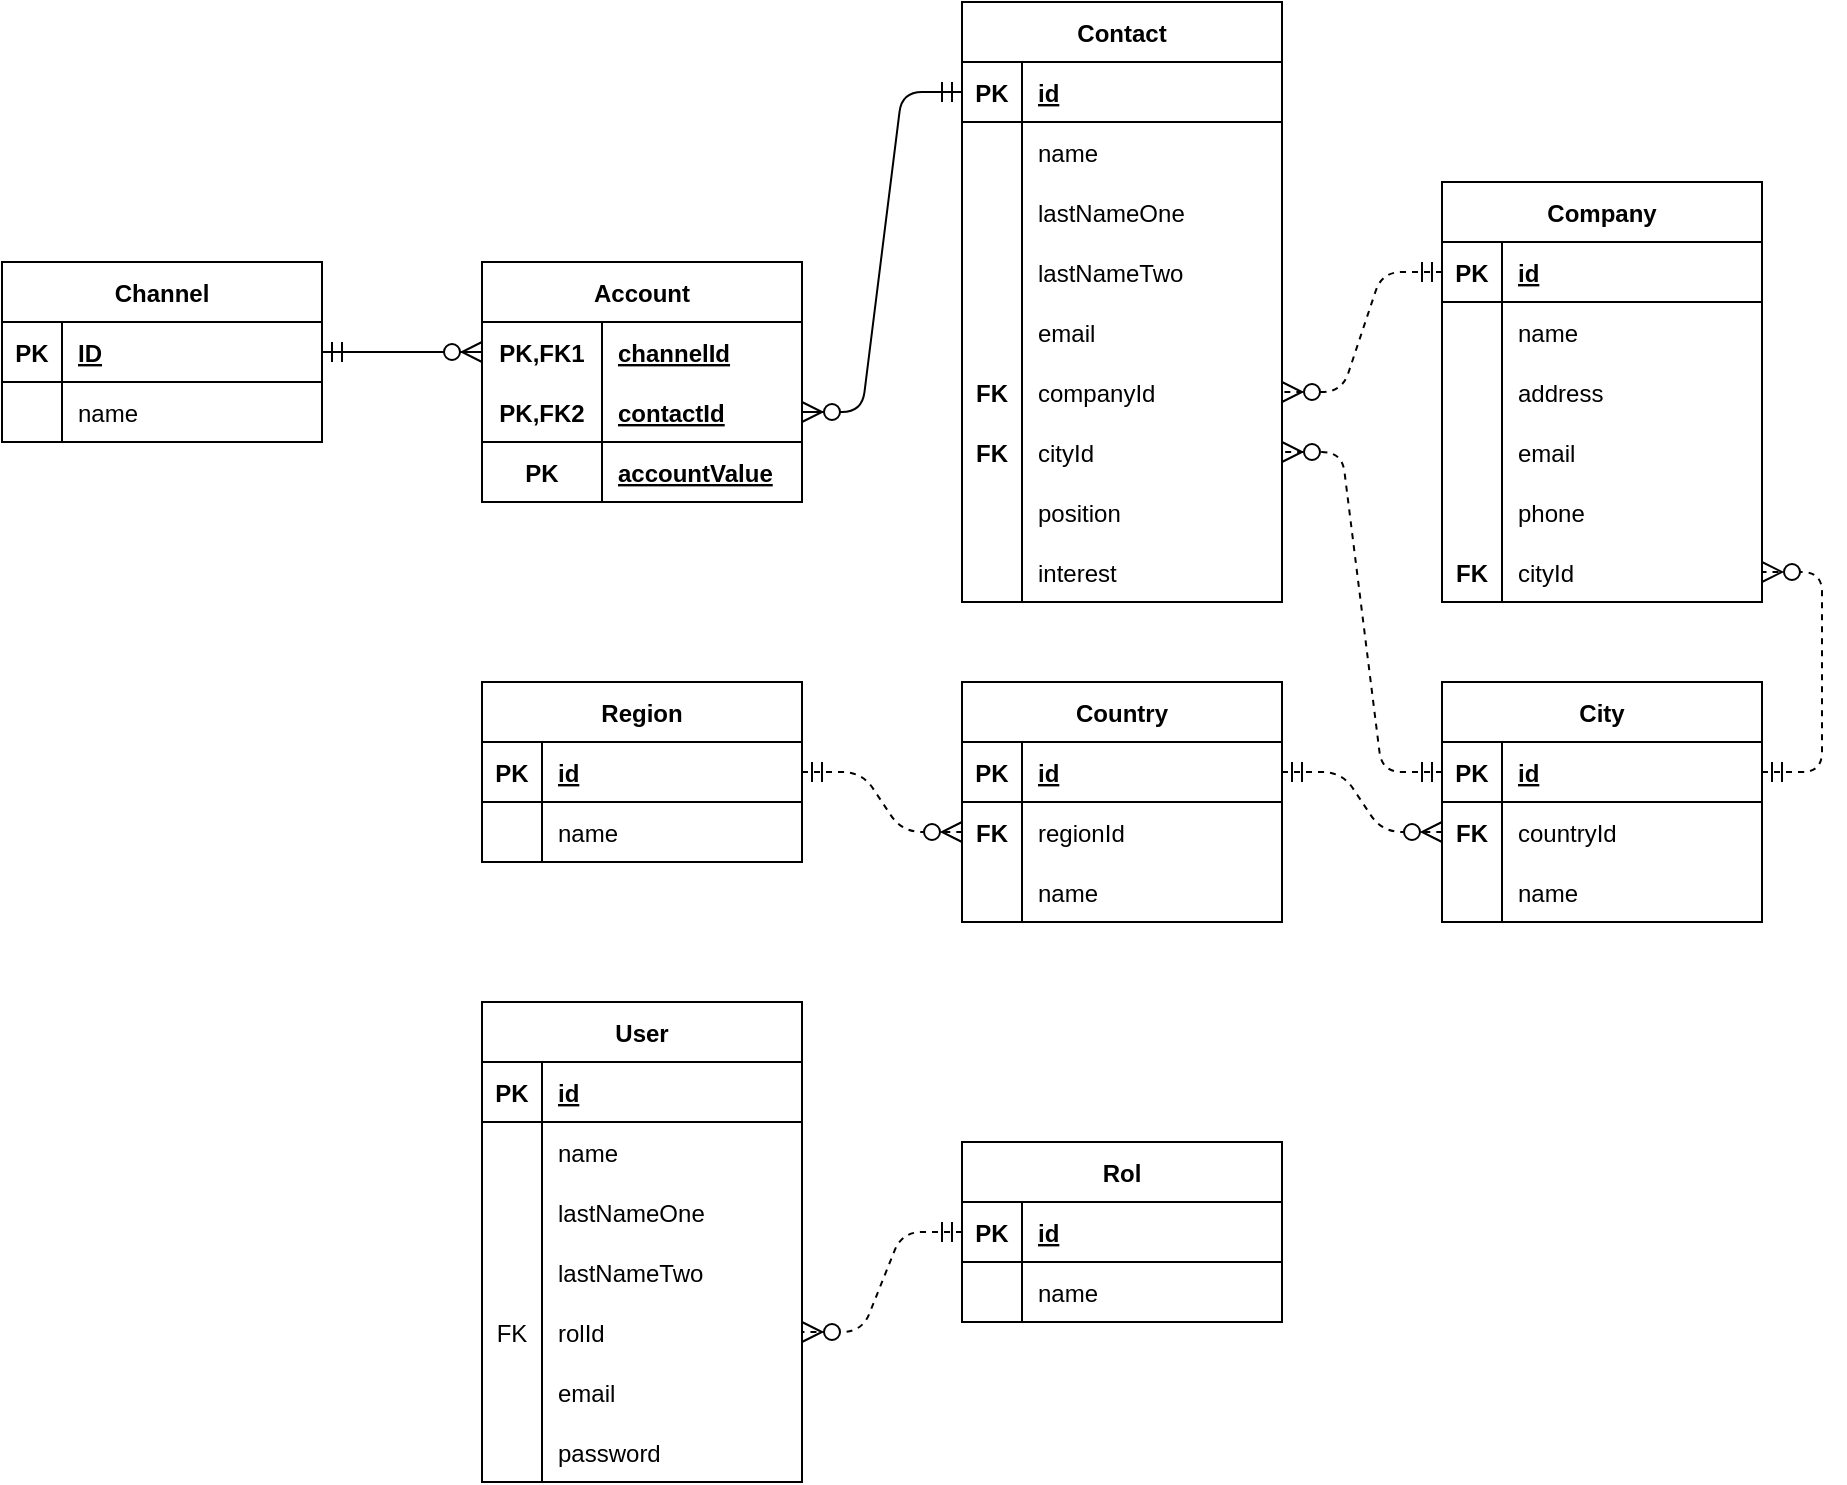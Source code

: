 <mxfile version="13.7.9" type="device"><diagram id="R2lEEEUBdFMjLlhIrx00" name="Page-1"><mxGraphModel dx="1422" dy="845" grid="1" gridSize="10" guides="1" tooltips="1" connect="1" arrows="1" fold="1" page="1" pageScale="1" pageWidth="1100" pageHeight="850" math="0" shadow="0" extFonts="Permanent Marker^https://fonts.googleapis.com/css?family=Permanent+Marker"><root><mxCell id="0"/><mxCell id="1" parent="0"/><mxCell id="ebJ2FQntmf-KvZ4JMXC9-14" value="" style="edgeStyle=entityRelationEdgeStyle;fontSize=12;html=1;endArrow=ERzeroToMany;startArrow=ERmandOne;dashed=1;endSize=8;startSize=8;" parent="1" source="x_0rhDpsiExCkNgZ6z2n-2" target="ebJ2FQntmf-KvZ4JMXC9-5" edge="1"><mxGeometry width="100" height="100" relative="1" as="geometry"><mxPoint x="650" y="690" as="sourcePoint"/><mxPoint x="750" y="590" as="targetPoint"/></mxGeometry></mxCell><mxCell id="ebJ2FQntmf-KvZ4JMXC9-28" value="" style="edgeStyle=entityRelationEdgeStyle;fontSize=12;html=1;endArrow=ERzeroToMany;startArrow=ERmandOne;endSize=8;startSize=8;dashed=1;" parent="1" source="ebJ2FQntmf-KvZ4JMXC9-2" target="ebJ2FQntmf-KvZ4JMXC9-19" edge="1"><mxGeometry width="100" height="100" relative="1" as="geometry"><mxPoint x="720" y="580" as="sourcePoint"/><mxPoint x="800" y="610" as="targetPoint"/></mxGeometry></mxCell><mxCell id="ebJ2FQntmf-KvZ4JMXC9-48" value="" style="edgeStyle=entityRelationEdgeStyle;fontSize=12;html=1;endArrow=ERzeroToMany;startArrow=ERmandOne;endSize=8;startSize=8;dashed=1;" parent="1" source="ebJ2FQntmf-KvZ4JMXC9-16" target="ebJ2FQntmf-KvZ4JMXC9-45" edge="1"><mxGeometry width="100" height="100" relative="1" as="geometry"><mxPoint x="1020" y="570" as="sourcePoint"/><mxPoint x="1100" y="600" as="targetPoint"/></mxGeometry></mxCell><mxCell id="ebJ2FQntmf-KvZ4JMXC9-80" value="" style="edgeStyle=entityRelationEdgeStyle;fontSize=12;html=1;endArrow=ERzeroToMany;startArrow=ERmandOne;dashed=1;endSize=8;startSize=8;" parent="1" source="ebJ2FQntmf-KvZ4JMXC9-30" target="ebJ2FQntmf-KvZ4JMXC9-68" edge="1"><mxGeometry width="100" height="100" relative="1" as="geometry"><mxPoint x="780" y="100" as="sourcePoint"/><mxPoint x="780" as="targetPoint"/></mxGeometry></mxCell><mxCell id="ebJ2FQntmf-KvZ4JMXC9-81" value="" style="edgeStyle=entityRelationEdgeStyle;fontSize=12;html=1;endArrow=ERzeroToMany;startArrow=ERmandOne;endSize=8;startSize=8;dashed=1;" parent="1" source="ebJ2FQntmf-KvZ4JMXC9-16" target="ebJ2FQntmf-KvZ4JMXC9-65" edge="1"><mxGeometry width="100" height="100" relative="1" as="geometry"><mxPoint x="490" y="290" as="sourcePoint"/><mxPoint x="410" y="320" as="targetPoint"/></mxGeometry></mxCell><mxCell id="ebJ2FQntmf-KvZ4JMXC9-121" value="" style="edgeStyle=entityRelationEdgeStyle;fontSize=12;html=1;endArrow=ERzeroToMany;startArrow=ERmandOne;endSize=8;startSize=8;" parent="1" source="ebJ2FQntmf-KvZ4JMXC9-50" target="ebJ2FQntmf-KvZ4JMXC9-112" edge="1"><mxGeometry width="100" height="100" relative="1" as="geometry"><mxPoint x="450" y="90" as="sourcePoint"/><mxPoint x="370" y="120" as="targetPoint"/></mxGeometry></mxCell><mxCell id="ebJ2FQntmf-KvZ4JMXC9-122" value="" style="edgeStyle=entityRelationEdgeStyle;fontSize=12;html=1;endArrow=ERzeroToMany;startArrow=ERmandOne;endSize=8;startSize=8;" parent="1" source="ebJ2FQntmf-KvZ4JMXC9-83" target="ebJ2FQntmf-KvZ4JMXC9-109" edge="1"><mxGeometry width="100" height="100" relative="1" as="geometry"><mxPoint x="430" y="310" as="sourcePoint"/><mxPoint x="530" y="210" as="targetPoint"/></mxGeometry></mxCell><mxCell id="x_0rhDpsiExCkNgZ6z2n-1" value="Region" style="shape=table;startSize=30;container=1;collapsible=1;childLayout=tableLayout;fixedRows=1;rowLines=0;fontStyle=1;align=center;resizeLast=1;" parent="1" vertex="1"><mxGeometry x="320" y="410" width="160" height="90" as="geometry"/></mxCell><mxCell id="x_0rhDpsiExCkNgZ6z2n-2" value="" style="shape=partialRectangle;collapsible=0;dropTarget=0;pointerEvents=0;fillColor=none;top=0;left=0;bottom=1;right=0;points=[[0,0.5],[1,0.5]];portConstraint=eastwest;" parent="x_0rhDpsiExCkNgZ6z2n-1" vertex="1"><mxGeometry y="30" width="160" height="30" as="geometry"/></mxCell><mxCell id="x_0rhDpsiExCkNgZ6z2n-3" value="PK" style="shape=partialRectangle;connectable=0;fillColor=none;top=0;left=0;bottom=0;right=0;fontStyle=1;overflow=hidden;" parent="x_0rhDpsiExCkNgZ6z2n-2" vertex="1"><mxGeometry width="30" height="30" as="geometry"/></mxCell><mxCell id="x_0rhDpsiExCkNgZ6z2n-4" value="id" style="shape=partialRectangle;connectable=0;fillColor=none;top=0;left=0;bottom=0;right=0;align=left;spacingLeft=6;fontStyle=5;overflow=hidden;" parent="x_0rhDpsiExCkNgZ6z2n-2" vertex="1"><mxGeometry x="30" width="130" height="30" as="geometry"/></mxCell><mxCell id="x_0rhDpsiExCkNgZ6z2n-5" value="" style="shape=partialRectangle;collapsible=0;dropTarget=0;pointerEvents=0;fillColor=none;top=0;left=0;bottom=0;right=0;points=[[0,0.5],[1,0.5]];portConstraint=eastwest;" parent="x_0rhDpsiExCkNgZ6z2n-1" vertex="1"><mxGeometry y="60" width="160" height="30" as="geometry"/></mxCell><mxCell id="x_0rhDpsiExCkNgZ6z2n-6" value="" style="shape=partialRectangle;connectable=0;fillColor=none;top=0;left=0;bottom=0;right=0;editable=1;overflow=hidden;" parent="x_0rhDpsiExCkNgZ6z2n-5" vertex="1"><mxGeometry width="30" height="30" as="geometry"/></mxCell><mxCell id="x_0rhDpsiExCkNgZ6z2n-7" value="name" style="shape=partialRectangle;connectable=0;fillColor=none;top=0;left=0;bottom=0;right=0;align=left;spacingLeft=6;overflow=hidden;" parent="x_0rhDpsiExCkNgZ6z2n-5" vertex="1"><mxGeometry x="30" width="130" height="30" as="geometry"/></mxCell><mxCell id="ebJ2FQntmf-KvZ4JMXC9-1" value="Country" style="shape=table;startSize=30;container=1;collapsible=1;childLayout=tableLayout;fixedRows=1;rowLines=0;fontStyle=1;align=center;resizeLast=1;" parent="1" vertex="1"><mxGeometry x="560" y="410" width="160" height="120" as="geometry"/></mxCell><mxCell id="ebJ2FQntmf-KvZ4JMXC9-2" value="" style="shape=partialRectangle;collapsible=0;dropTarget=0;pointerEvents=0;fillColor=none;top=0;left=0;bottom=1;right=0;points=[[0,0.5],[1,0.5]];portConstraint=eastwest;" parent="ebJ2FQntmf-KvZ4JMXC9-1" vertex="1"><mxGeometry y="30" width="160" height="30" as="geometry"/></mxCell><mxCell id="ebJ2FQntmf-KvZ4JMXC9-3" value="PK" style="shape=partialRectangle;connectable=0;fillColor=none;top=0;left=0;bottom=0;right=0;fontStyle=1;overflow=hidden;" parent="ebJ2FQntmf-KvZ4JMXC9-2" vertex="1"><mxGeometry width="30" height="30" as="geometry"/></mxCell><mxCell id="ebJ2FQntmf-KvZ4JMXC9-4" value="id" style="shape=partialRectangle;connectable=0;fillColor=none;top=0;left=0;bottom=0;right=0;align=left;spacingLeft=6;fontStyle=5;overflow=hidden;" parent="ebJ2FQntmf-KvZ4JMXC9-2" vertex="1"><mxGeometry x="30" width="130" height="30" as="geometry"/></mxCell><mxCell id="ebJ2FQntmf-KvZ4JMXC9-5" value="" style="shape=partialRectangle;collapsible=0;dropTarget=0;pointerEvents=0;fillColor=none;top=0;left=0;bottom=0;right=0;points=[[0,0.5],[1,0.5]];portConstraint=eastwest;" parent="ebJ2FQntmf-KvZ4JMXC9-1" vertex="1"><mxGeometry y="60" width="160" height="30" as="geometry"/></mxCell><mxCell id="ebJ2FQntmf-KvZ4JMXC9-6" value="FK" style="shape=partialRectangle;connectable=0;fillColor=none;top=0;left=0;bottom=0;right=0;editable=1;overflow=hidden;fontStyle=1" parent="ebJ2FQntmf-KvZ4JMXC9-5" vertex="1"><mxGeometry width="30" height="30" as="geometry"/></mxCell><mxCell id="ebJ2FQntmf-KvZ4JMXC9-7" value="regionId" style="shape=partialRectangle;connectable=0;fillColor=none;top=0;left=0;bottom=0;right=0;align=left;spacingLeft=6;overflow=hidden;" parent="ebJ2FQntmf-KvZ4JMXC9-5" vertex="1"><mxGeometry x="30" width="130" height="30" as="geometry"/></mxCell><mxCell id="ebJ2FQntmf-KvZ4JMXC9-8" value="" style="shape=partialRectangle;collapsible=0;dropTarget=0;pointerEvents=0;fillColor=none;top=0;left=0;bottom=0;right=0;points=[[0,0.5],[1,0.5]];portConstraint=eastwest;" parent="ebJ2FQntmf-KvZ4JMXC9-1" vertex="1"><mxGeometry y="90" width="160" height="30" as="geometry"/></mxCell><mxCell id="ebJ2FQntmf-KvZ4JMXC9-9" value="" style="shape=partialRectangle;connectable=0;fillColor=none;top=0;left=0;bottom=0;right=0;editable=1;overflow=hidden;" parent="ebJ2FQntmf-KvZ4JMXC9-8" vertex="1"><mxGeometry width="30" height="30" as="geometry"/></mxCell><mxCell id="ebJ2FQntmf-KvZ4JMXC9-10" value="name" style="shape=partialRectangle;connectable=0;fillColor=none;top=0;left=0;bottom=0;right=0;align=left;spacingLeft=6;overflow=hidden;" parent="ebJ2FQntmf-KvZ4JMXC9-8" vertex="1"><mxGeometry x="30" width="130" height="30" as="geometry"/></mxCell><mxCell id="ebJ2FQntmf-KvZ4JMXC9-15" value="City" style="shape=table;startSize=30;container=1;collapsible=1;childLayout=tableLayout;fixedRows=1;rowLines=0;fontStyle=1;align=center;resizeLast=1;" parent="1" vertex="1"><mxGeometry x="800" y="410" width="160" height="120" as="geometry"/></mxCell><mxCell id="ebJ2FQntmf-KvZ4JMXC9-16" value="" style="shape=partialRectangle;collapsible=0;dropTarget=0;pointerEvents=0;fillColor=none;top=0;left=0;bottom=1;right=0;points=[[0,0.5],[1,0.5]];portConstraint=eastwest;" parent="ebJ2FQntmf-KvZ4JMXC9-15" vertex="1"><mxGeometry y="30" width="160" height="30" as="geometry"/></mxCell><mxCell id="ebJ2FQntmf-KvZ4JMXC9-17" value="PK" style="shape=partialRectangle;connectable=0;fillColor=none;top=0;left=0;bottom=0;right=0;fontStyle=1;overflow=hidden;" parent="ebJ2FQntmf-KvZ4JMXC9-16" vertex="1"><mxGeometry width="30" height="30" as="geometry"/></mxCell><mxCell id="ebJ2FQntmf-KvZ4JMXC9-18" value="id" style="shape=partialRectangle;connectable=0;fillColor=none;top=0;left=0;bottom=0;right=0;align=left;spacingLeft=6;fontStyle=5;overflow=hidden;" parent="ebJ2FQntmf-KvZ4JMXC9-16" vertex="1"><mxGeometry x="30" width="130" height="30" as="geometry"/></mxCell><mxCell id="ebJ2FQntmf-KvZ4JMXC9-19" value="" style="shape=partialRectangle;collapsible=0;dropTarget=0;pointerEvents=0;fillColor=none;top=0;left=0;bottom=0;right=0;points=[[0,0.5],[1,0.5]];portConstraint=eastwest;" parent="ebJ2FQntmf-KvZ4JMXC9-15" vertex="1"><mxGeometry y="60" width="160" height="30" as="geometry"/></mxCell><mxCell id="ebJ2FQntmf-KvZ4JMXC9-20" value="FK" style="shape=partialRectangle;connectable=0;fillColor=none;top=0;left=0;bottom=0;right=0;editable=1;overflow=hidden;fontStyle=1" parent="ebJ2FQntmf-KvZ4JMXC9-19" vertex="1"><mxGeometry width="30" height="30" as="geometry"/></mxCell><mxCell id="ebJ2FQntmf-KvZ4JMXC9-21" value="countryId" style="shape=partialRectangle;connectable=0;fillColor=none;top=0;left=0;bottom=0;right=0;align=left;spacingLeft=6;overflow=hidden;" parent="ebJ2FQntmf-KvZ4JMXC9-19" vertex="1"><mxGeometry x="30" width="130" height="30" as="geometry"/></mxCell><mxCell id="ebJ2FQntmf-KvZ4JMXC9-22" value="" style="shape=partialRectangle;collapsible=0;dropTarget=0;pointerEvents=0;fillColor=none;top=0;left=0;bottom=0;right=0;points=[[0,0.5],[1,0.5]];portConstraint=eastwest;" parent="ebJ2FQntmf-KvZ4JMXC9-15" vertex="1"><mxGeometry y="90" width="160" height="30" as="geometry"/></mxCell><mxCell id="ebJ2FQntmf-KvZ4JMXC9-23" value="" style="shape=partialRectangle;connectable=0;fillColor=none;top=0;left=0;bottom=0;right=0;editable=1;overflow=hidden;" parent="ebJ2FQntmf-KvZ4JMXC9-22" vertex="1"><mxGeometry width="30" height="30" as="geometry"/></mxCell><mxCell id="ebJ2FQntmf-KvZ4JMXC9-24" value="name" style="shape=partialRectangle;connectable=0;fillColor=none;top=0;left=0;bottom=0;right=0;align=left;spacingLeft=6;overflow=hidden;" parent="ebJ2FQntmf-KvZ4JMXC9-22" vertex="1"><mxGeometry x="30" width="130" height="30" as="geometry"/></mxCell><mxCell id="ebJ2FQntmf-KvZ4JMXC9-29" value="Company" style="shape=table;startSize=30;container=1;collapsible=1;childLayout=tableLayout;fixedRows=1;rowLines=0;fontStyle=1;align=center;resizeLast=1;" parent="1" vertex="1"><mxGeometry x="800" y="160" width="160" height="210" as="geometry"/></mxCell><mxCell id="ebJ2FQntmf-KvZ4JMXC9-30" value="" style="shape=partialRectangle;collapsible=0;dropTarget=0;pointerEvents=0;fillColor=none;top=0;left=0;bottom=1;right=0;points=[[0,0.5],[1,0.5]];portConstraint=eastwest;" parent="ebJ2FQntmf-KvZ4JMXC9-29" vertex="1"><mxGeometry y="30" width="160" height="30" as="geometry"/></mxCell><mxCell id="ebJ2FQntmf-KvZ4JMXC9-31" value="PK" style="shape=partialRectangle;connectable=0;fillColor=none;top=0;left=0;bottom=0;right=0;fontStyle=1;overflow=hidden;" parent="ebJ2FQntmf-KvZ4JMXC9-30" vertex="1"><mxGeometry width="30" height="30" as="geometry"/></mxCell><mxCell id="ebJ2FQntmf-KvZ4JMXC9-32" value="id" style="shape=partialRectangle;connectable=0;fillColor=none;top=0;left=0;bottom=0;right=0;align=left;spacingLeft=6;fontStyle=5;overflow=hidden;" parent="ebJ2FQntmf-KvZ4JMXC9-30" vertex="1"><mxGeometry x="30" width="130" height="30" as="geometry"/></mxCell><mxCell id="ebJ2FQntmf-KvZ4JMXC9-33" value="" style="shape=partialRectangle;collapsible=0;dropTarget=0;pointerEvents=0;fillColor=none;top=0;left=0;bottom=0;right=0;points=[[0,0.5],[1,0.5]];portConstraint=eastwest;" parent="ebJ2FQntmf-KvZ4JMXC9-29" vertex="1"><mxGeometry y="60" width="160" height="30" as="geometry"/></mxCell><mxCell id="ebJ2FQntmf-KvZ4JMXC9-34" value="" style="shape=partialRectangle;connectable=0;fillColor=none;top=0;left=0;bottom=0;right=0;editable=1;overflow=hidden;" parent="ebJ2FQntmf-KvZ4JMXC9-33" vertex="1"><mxGeometry width="30" height="30" as="geometry"/></mxCell><mxCell id="ebJ2FQntmf-KvZ4JMXC9-35" value="name" style="shape=partialRectangle;connectable=0;fillColor=none;top=0;left=0;bottom=0;right=0;align=left;spacingLeft=6;overflow=hidden;" parent="ebJ2FQntmf-KvZ4JMXC9-33" vertex="1"><mxGeometry x="30" width="130" height="30" as="geometry"/></mxCell><mxCell id="ebJ2FQntmf-KvZ4JMXC9-36" value="" style="shape=partialRectangle;collapsible=0;dropTarget=0;pointerEvents=0;fillColor=none;top=0;left=0;bottom=0;right=0;points=[[0,0.5],[1,0.5]];portConstraint=eastwest;" parent="ebJ2FQntmf-KvZ4JMXC9-29" vertex="1"><mxGeometry y="90" width="160" height="30" as="geometry"/></mxCell><mxCell id="ebJ2FQntmf-KvZ4JMXC9-37" value="" style="shape=partialRectangle;connectable=0;fillColor=none;top=0;left=0;bottom=0;right=0;editable=1;overflow=hidden;" parent="ebJ2FQntmf-KvZ4JMXC9-36" vertex="1"><mxGeometry width="30" height="30" as="geometry"/></mxCell><mxCell id="ebJ2FQntmf-KvZ4JMXC9-38" value="address" style="shape=partialRectangle;connectable=0;fillColor=none;top=0;left=0;bottom=0;right=0;align=left;spacingLeft=6;overflow=hidden;" parent="ebJ2FQntmf-KvZ4JMXC9-36" vertex="1"><mxGeometry x="30" width="130" height="30" as="geometry"/></mxCell><mxCell id="ebJ2FQntmf-KvZ4JMXC9-39" value="" style="shape=partialRectangle;collapsible=0;dropTarget=0;pointerEvents=0;fillColor=none;top=0;left=0;bottom=0;right=0;points=[[0,0.5],[1,0.5]];portConstraint=eastwest;" parent="ebJ2FQntmf-KvZ4JMXC9-29" vertex="1"><mxGeometry y="120" width="160" height="30" as="geometry"/></mxCell><mxCell id="ebJ2FQntmf-KvZ4JMXC9-40" value="" style="shape=partialRectangle;connectable=0;fillColor=none;top=0;left=0;bottom=0;right=0;editable=1;overflow=hidden;" parent="ebJ2FQntmf-KvZ4JMXC9-39" vertex="1"><mxGeometry width="30" height="30" as="geometry"/></mxCell><mxCell id="ebJ2FQntmf-KvZ4JMXC9-41" value="email" style="shape=partialRectangle;connectable=0;fillColor=none;top=0;left=0;bottom=0;right=0;align=left;spacingLeft=6;overflow=hidden;" parent="ebJ2FQntmf-KvZ4JMXC9-39" vertex="1"><mxGeometry x="30" width="130" height="30" as="geometry"/></mxCell><mxCell id="ebJ2FQntmf-KvZ4JMXC9-42" value="" style="shape=partialRectangle;collapsible=0;dropTarget=0;pointerEvents=0;fillColor=none;top=0;left=0;bottom=0;right=0;points=[[0,0.5],[1,0.5]];portConstraint=eastwest;" parent="ebJ2FQntmf-KvZ4JMXC9-29" vertex="1"><mxGeometry y="150" width="160" height="30" as="geometry"/></mxCell><mxCell id="ebJ2FQntmf-KvZ4JMXC9-43" value="" style="shape=partialRectangle;connectable=0;fillColor=none;top=0;left=0;bottom=0;right=0;editable=1;overflow=hidden;" parent="ebJ2FQntmf-KvZ4JMXC9-42" vertex="1"><mxGeometry width="30" height="30" as="geometry"/></mxCell><mxCell id="ebJ2FQntmf-KvZ4JMXC9-44" value="phone" style="shape=partialRectangle;connectable=0;fillColor=none;top=0;left=0;bottom=0;right=0;align=left;spacingLeft=6;overflow=hidden;" parent="ebJ2FQntmf-KvZ4JMXC9-42" vertex="1"><mxGeometry x="30" width="130" height="30" as="geometry"/></mxCell><mxCell id="ebJ2FQntmf-KvZ4JMXC9-45" value="" style="shape=partialRectangle;collapsible=0;dropTarget=0;pointerEvents=0;fillColor=none;top=0;left=0;bottom=0;right=0;points=[[0,0.5],[1,0.5]];portConstraint=eastwest;" parent="ebJ2FQntmf-KvZ4JMXC9-29" vertex="1"><mxGeometry y="180" width="160" height="30" as="geometry"/></mxCell><mxCell id="ebJ2FQntmf-KvZ4JMXC9-46" value="FK" style="shape=partialRectangle;connectable=0;fillColor=none;top=0;left=0;bottom=0;right=0;editable=1;overflow=hidden;fontStyle=1" parent="ebJ2FQntmf-KvZ4JMXC9-45" vertex="1"><mxGeometry width="30" height="30" as="geometry"/></mxCell><mxCell id="ebJ2FQntmf-KvZ4JMXC9-47" value="cityId" style="shape=partialRectangle;connectable=0;fillColor=none;top=0;left=0;bottom=0;right=0;align=left;spacingLeft=6;overflow=hidden;" parent="ebJ2FQntmf-KvZ4JMXC9-45" vertex="1"><mxGeometry x="30" width="130" height="30" as="geometry"/></mxCell><mxCell id="ebJ2FQntmf-KvZ4JMXC9-82" value="Channel" style="shape=table;startSize=30;container=1;collapsible=1;childLayout=tableLayout;fixedRows=1;rowLines=0;fontStyle=1;align=center;resizeLast=1;" parent="1" vertex="1"><mxGeometry x="80" y="200" width="160" height="90" as="geometry"/></mxCell><mxCell id="ebJ2FQntmf-KvZ4JMXC9-83" value="" style="shape=partialRectangle;collapsible=0;dropTarget=0;pointerEvents=0;fillColor=none;top=0;left=0;bottom=1;right=0;points=[[0,0.5],[1,0.5]];portConstraint=eastwest;" parent="ebJ2FQntmf-KvZ4JMXC9-82" vertex="1"><mxGeometry y="30" width="160" height="30" as="geometry"/></mxCell><mxCell id="ebJ2FQntmf-KvZ4JMXC9-84" value="PK" style="shape=partialRectangle;connectable=0;fillColor=none;top=0;left=0;bottom=0;right=0;fontStyle=1;overflow=hidden;" parent="ebJ2FQntmf-KvZ4JMXC9-83" vertex="1"><mxGeometry width="30" height="30" as="geometry"/></mxCell><mxCell id="ebJ2FQntmf-KvZ4JMXC9-85" value="ID" style="shape=partialRectangle;connectable=0;fillColor=none;top=0;left=0;bottom=0;right=0;align=left;spacingLeft=6;fontStyle=5;overflow=hidden;" parent="ebJ2FQntmf-KvZ4JMXC9-83" vertex="1"><mxGeometry x="30" width="130" height="30" as="geometry"/></mxCell><mxCell id="ebJ2FQntmf-KvZ4JMXC9-86" value="" style="shape=partialRectangle;collapsible=0;dropTarget=0;pointerEvents=0;fillColor=none;top=0;left=0;bottom=0;right=0;points=[[0,0.5],[1,0.5]];portConstraint=eastwest;" parent="ebJ2FQntmf-KvZ4JMXC9-82" vertex="1"><mxGeometry y="60" width="160" height="30" as="geometry"/></mxCell><mxCell id="ebJ2FQntmf-KvZ4JMXC9-87" value="" style="shape=partialRectangle;connectable=0;fillColor=none;top=0;left=0;bottom=0;right=0;editable=1;overflow=hidden;" parent="ebJ2FQntmf-KvZ4JMXC9-86" vertex="1"><mxGeometry width="30" height="30" as="geometry"/></mxCell><mxCell id="ebJ2FQntmf-KvZ4JMXC9-88" value="name" style="shape=partialRectangle;connectable=0;fillColor=none;top=0;left=0;bottom=0;right=0;align=left;spacingLeft=6;overflow=hidden;" parent="ebJ2FQntmf-KvZ4JMXC9-86" vertex="1"><mxGeometry x="30" width="130" height="30" as="geometry"/></mxCell><mxCell id="ebJ2FQntmf-KvZ4JMXC9-108" value="Account" style="shape=table;startSize=30;container=1;collapsible=1;childLayout=tableLayout;fixedRows=1;rowLines=0;fontStyle=1;align=center;resizeLast=1;" parent="1" vertex="1"><mxGeometry x="320" y="200" width="160" height="120" as="geometry"/></mxCell><mxCell id="ebJ2FQntmf-KvZ4JMXC9-109" value="" style="shape=partialRectangle;collapsible=0;dropTarget=0;pointerEvents=0;fillColor=none;top=0;left=0;bottom=0;right=0;points=[[0,0.5],[1,0.5]];portConstraint=eastwest;" parent="ebJ2FQntmf-KvZ4JMXC9-108" vertex="1"><mxGeometry y="30" width="160" height="30" as="geometry"/></mxCell><mxCell id="ebJ2FQntmf-KvZ4JMXC9-110" value="PK,FK1" style="shape=partialRectangle;connectable=0;fillColor=none;top=0;left=0;bottom=0;right=0;fontStyle=1;overflow=hidden;" parent="ebJ2FQntmf-KvZ4JMXC9-109" vertex="1"><mxGeometry width="60" height="30" as="geometry"/></mxCell><mxCell id="ebJ2FQntmf-KvZ4JMXC9-111" value="channelId" style="shape=partialRectangle;connectable=0;fillColor=none;top=0;left=0;bottom=0;right=0;align=left;spacingLeft=6;fontStyle=5;overflow=hidden;" parent="ebJ2FQntmf-KvZ4JMXC9-109" vertex="1"><mxGeometry x="60" width="100" height="30" as="geometry"/></mxCell><mxCell id="ebJ2FQntmf-KvZ4JMXC9-112" value="" style="shape=partialRectangle;collapsible=0;dropTarget=0;pointerEvents=0;fillColor=none;top=0;left=0;bottom=1;right=0;points=[[0,0.5],[1,0.5]];portConstraint=eastwest;" parent="ebJ2FQntmf-KvZ4JMXC9-108" vertex="1"><mxGeometry y="60" width="160" height="30" as="geometry"/></mxCell><mxCell id="ebJ2FQntmf-KvZ4JMXC9-113" value="PK,FK2" style="shape=partialRectangle;connectable=0;fillColor=none;top=0;left=0;bottom=0;right=0;fontStyle=1;overflow=hidden;" parent="ebJ2FQntmf-KvZ4JMXC9-112" vertex="1"><mxGeometry width="60" height="30" as="geometry"/></mxCell><mxCell id="ebJ2FQntmf-KvZ4JMXC9-114" value="contactId" style="shape=partialRectangle;connectable=0;fillColor=none;top=0;left=0;bottom=0;right=0;align=left;spacingLeft=6;fontStyle=5;overflow=hidden;" parent="ebJ2FQntmf-KvZ4JMXC9-112" vertex="1"><mxGeometry x="60" width="100" height="30" as="geometry"/></mxCell><mxCell id="ebJ2FQntmf-KvZ4JMXC9-115" value="" style="shape=partialRectangle;collapsible=0;dropTarget=0;pointerEvents=0;fillColor=none;top=0;left=0;bottom=0;right=0;points=[[0,0.5],[1,0.5]];portConstraint=eastwest;" parent="ebJ2FQntmf-KvZ4JMXC9-108" vertex="1"><mxGeometry y="90" width="160" height="30" as="geometry"/></mxCell><mxCell id="ebJ2FQntmf-KvZ4JMXC9-116" value="PK" style="shape=partialRectangle;connectable=0;fillColor=none;top=0;left=0;bottom=0;right=0;editable=1;overflow=hidden;fontStyle=1" parent="ebJ2FQntmf-KvZ4JMXC9-115" vertex="1"><mxGeometry width="60" height="30" as="geometry"/></mxCell><mxCell id="ebJ2FQntmf-KvZ4JMXC9-117" value="accountValue" style="shape=partialRectangle;connectable=0;fillColor=none;top=0;left=0;bottom=0;right=0;align=left;spacingLeft=6;overflow=hidden;fontStyle=5" parent="ebJ2FQntmf-KvZ4JMXC9-115" vertex="1"><mxGeometry x="60" width="100" height="30" as="geometry"/></mxCell><mxCell id="ebJ2FQntmf-KvZ4JMXC9-142" value="Rol" style="shape=table;startSize=30;container=1;collapsible=1;childLayout=tableLayout;fixedRows=1;rowLines=0;fontStyle=1;align=center;resizeLast=1;" parent="1" vertex="1"><mxGeometry x="560" y="640" width="160" height="90" as="geometry"/></mxCell><mxCell id="ebJ2FQntmf-KvZ4JMXC9-143" value="" style="shape=partialRectangle;collapsible=0;dropTarget=0;pointerEvents=0;fillColor=none;top=0;left=0;bottom=1;right=0;points=[[0,0.5],[1,0.5]];portConstraint=eastwest;" parent="ebJ2FQntmf-KvZ4JMXC9-142" vertex="1"><mxGeometry y="30" width="160" height="30" as="geometry"/></mxCell><mxCell id="ebJ2FQntmf-KvZ4JMXC9-144" value="PK" style="shape=partialRectangle;connectable=0;fillColor=none;top=0;left=0;bottom=0;right=0;fontStyle=1;overflow=hidden;" parent="ebJ2FQntmf-KvZ4JMXC9-143" vertex="1"><mxGeometry width="30" height="30" as="geometry"/></mxCell><mxCell id="ebJ2FQntmf-KvZ4JMXC9-145" value="id" style="shape=partialRectangle;connectable=0;fillColor=none;top=0;left=0;bottom=0;right=0;align=left;spacingLeft=6;fontStyle=5;overflow=hidden;" parent="ebJ2FQntmf-KvZ4JMXC9-143" vertex="1"><mxGeometry x="30" width="130" height="30" as="geometry"/></mxCell><mxCell id="ebJ2FQntmf-KvZ4JMXC9-146" value="" style="shape=partialRectangle;collapsible=0;dropTarget=0;pointerEvents=0;fillColor=none;top=0;left=0;bottom=0;right=0;points=[[0,0.5],[1,0.5]];portConstraint=eastwest;" parent="ebJ2FQntmf-KvZ4JMXC9-142" vertex="1"><mxGeometry y="60" width="160" height="30" as="geometry"/></mxCell><mxCell id="ebJ2FQntmf-KvZ4JMXC9-147" value="" style="shape=partialRectangle;connectable=0;fillColor=none;top=0;left=0;bottom=0;right=0;editable=1;overflow=hidden;" parent="ebJ2FQntmf-KvZ4JMXC9-146" vertex="1"><mxGeometry width="30" height="30" as="geometry"/></mxCell><mxCell id="ebJ2FQntmf-KvZ4JMXC9-148" value="name" style="shape=partialRectangle;connectable=0;fillColor=none;top=0;left=0;bottom=0;right=0;align=left;spacingLeft=6;overflow=hidden;" parent="ebJ2FQntmf-KvZ4JMXC9-146" vertex="1"><mxGeometry x="30" width="130" height="30" as="geometry"/></mxCell><mxCell id="ebJ2FQntmf-KvZ4JMXC9-155" value="" style="edgeStyle=entityRelationEdgeStyle;fontSize=12;html=1;endArrow=ERzeroToMany;startArrow=ERmandOne;endSize=8;startSize=8;dashed=1;" parent="1" source="ebJ2FQntmf-KvZ4JMXC9-143" target="ebJ2FQntmf-KvZ4JMXC9-136" edge="1"><mxGeometry width="100" height="100" relative="1" as="geometry"><mxPoint x="790" y="690" as="sourcePoint"/><mxPoint x="710" y="500" as="targetPoint"/></mxGeometry></mxCell><mxCell id="ebJ2FQntmf-KvZ4JMXC9-49" value="Contact" style="shape=table;startSize=30;container=1;collapsible=1;childLayout=tableLayout;fixedRows=1;rowLines=0;fontStyle=1;align=center;resizeLast=1;" parent="1" vertex="1"><mxGeometry x="560" y="70" width="160" height="300" as="geometry"/></mxCell><mxCell id="ebJ2FQntmf-KvZ4JMXC9-50" value="" style="shape=partialRectangle;collapsible=0;dropTarget=0;pointerEvents=0;fillColor=none;top=0;left=0;bottom=1;right=0;points=[[0,0.5],[1,0.5]];portConstraint=eastwest;" parent="ebJ2FQntmf-KvZ4JMXC9-49" vertex="1"><mxGeometry y="30" width="160" height="30" as="geometry"/></mxCell><mxCell id="ebJ2FQntmf-KvZ4JMXC9-51" value="PK" style="shape=partialRectangle;connectable=0;fillColor=none;top=0;left=0;bottom=0;right=0;fontStyle=1;overflow=hidden;" parent="ebJ2FQntmf-KvZ4JMXC9-50" vertex="1"><mxGeometry width="30" height="30" as="geometry"/></mxCell><mxCell id="ebJ2FQntmf-KvZ4JMXC9-52" value="id" style="shape=partialRectangle;connectable=0;fillColor=none;top=0;left=0;bottom=0;right=0;align=left;spacingLeft=6;fontStyle=5;overflow=hidden;" parent="ebJ2FQntmf-KvZ4JMXC9-50" vertex="1"><mxGeometry x="30" width="130" height="30" as="geometry"/></mxCell><mxCell id="ebJ2FQntmf-KvZ4JMXC9-53" value="" style="shape=partialRectangle;collapsible=0;dropTarget=0;pointerEvents=0;fillColor=none;top=0;left=0;bottom=0;right=0;points=[[0,0.5],[1,0.5]];portConstraint=eastwest;" parent="ebJ2FQntmf-KvZ4JMXC9-49" vertex="1"><mxGeometry y="60" width="160" height="30" as="geometry"/></mxCell><mxCell id="ebJ2FQntmf-KvZ4JMXC9-54" value="" style="shape=partialRectangle;connectable=0;fillColor=none;top=0;left=0;bottom=0;right=0;editable=1;overflow=hidden;" parent="ebJ2FQntmf-KvZ4JMXC9-53" vertex="1"><mxGeometry width="30" height="30" as="geometry"/></mxCell><mxCell id="ebJ2FQntmf-KvZ4JMXC9-55" value="name" style="shape=partialRectangle;connectable=0;fillColor=none;top=0;left=0;bottom=0;right=0;align=left;spacingLeft=6;overflow=hidden;" parent="ebJ2FQntmf-KvZ4JMXC9-53" vertex="1"><mxGeometry x="30" width="130" height="30" as="geometry"/></mxCell><mxCell id="ebJ2FQntmf-KvZ4JMXC9-56" value="" style="shape=partialRectangle;collapsible=0;dropTarget=0;pointerEvents=0;fillColor=none;top=0;left=0;bottom=0;right=0;points=[[0,0.5],[1,0.5]];portConstraint=eastwest;" parent="ebJ2FQntmf-KvZ4JMXC9-49" vertex="1"><mxGeometry y="90" width="160" height="30" as="geometry"/></mxCell><mxCell id="ebJ2FQntmf-KvZ4JMXC9-57" value="" style="shape=partialRectangle;connectable=0;fillColor=none;top=0;left=0;bottom=0;right=0;editable=1;overflow=hidden;" parent="ebJ2FQntmf-KvZ4JMXC9-56" vertex="1"><mxGeometry width="30" height="30" as="geometry"/></mxCell><mxCell id="ebJ2FQntmf-KvZ4JMXC9-58" value="lastNameOne" style="shape=partialRectangle;connectable=0;fillColor=none;top=0;left=0;bottom=0;right=0;align=left;spacingLeft=6;overflow=hidden;" parent="ebJ2FQntmf-KvZ4JMXC9-56" vertex="1"><mxGeometry x="30" width="130" height="30" as="geometry"/></mxCell><mxCell id="ebJ2FQntmf-KvZ4JMXC9-59" value="" style="shape=partialRectangle;collapsible=0;dropTarget=0;pointerEvents=0;fillColor=none;top=0;left=0;bottom=0;right=0;points=[[0,0.5],[1,0.5]];portConstraint=eastwest;" parent="ebJ2FQntmf-KvZ4JMXC9-49" vertex="1"><mxGeometry y="120" width="160" height="30" as="geometry"/></mxCell><mxCell id="ebJ2FQntmf-KvZ4JMXC9-60" value="" style="shape=partialRectangle;connectable=0;fillColor=none;top=0;left=0;bottom=0;right=0;editable=1;overflow=hidden;" parent="ebJ2FQntmf-KvZ4JMXC9-59" vertex="1"><mxGeometry width="30" height="30" as="geometry"/></mxCell><mxCell id="ebJ2FQntmf-KvZ4JMXC9-61" value="lastNameTwo" style="shape=partialRectangle;connectable=0;fillColor=none;top=0;left=0;bottom=0;right=0;align=left;spacingLeft=6;overflow=hidden;" parent="ebJ2FQntmf-KvZ4JMXC9-59" vertex="1"><mxGeometry x="30" width="130" height="30" as="geometry"/></mxCell><mxCell id="ebJ2FQntmf-KvZ4JMXC9-62" value="" style="shape=partialRectangle;collapsible=0;dropTarget=0;pointerEvents=0;fillColor=none;top=0;left=0;bottom=0;right=0;points=[[0,0.5],[1,0.5]];portConstraint=eastwest;" parent="ebJ2FQntmf-KvZ4JMXC9-49" vertex="1"><mxGeometry y="150" width="160" height="30" as="geometry"/></mxCell><mxCell id="ebJ2FQntmf-KvZ4JMXC9-63" value="" style="shape=partialRectangle;connectable=0;fillColor=none;top=0;left=0;bottom=0;right=0;editable=1;overflow=hidden;" parent="ebJ2FQntmf-KvZ4JMXC9-62" vertex="1"><mxGeometry width="30" height="30" as="geometry"/></mxCell><mxCell id="ebJ2FQntmf-KvZ4JMXC9-64" value="email" style="shape=partialRectangle;connectable=0;fillColor=none;top=0;left=0;bottom=0;right=0;align=left;spacingLeft=6;overflow=hidden;" parent="ebJ2FQntmf-KvZ4JMXC9-62" vertex="1"><mxGeometry x="30" width="130" height="30" as="geometry"/></mxCell><mxCell id="ebJ2FQntmf-KvZ4JMXC9-68" value="" style="shape=partialRectangle;collapsible=0;dropTarget=0;pointerEvents=0;fillColor=none;top=0;left=0;bottom=0;right=0;points=[[0,0.5],[1,0.5]];portConstraint=eastwest;" parent="ebJ2FQntmf-KvZ4JMXC9-49" vertex="1"><mxGeometry y="180" width="160" height="30" as="geometry"/></mxCell><mxCell id="ebJ2FQntmf-KvZ4JMXC9-69" value="FK" style="shape=partialRectangle;connectable=0;fillColor=none;top=0;left=0;bottom=0;right=0;editable=1;overflow=hidden;fontStyle=1" parent="ebJ2FQntmf-KvZ4JMXC9-68" vertex="1"><mxGeometry width="30" height="30" as="geometry"/></mxCell><mxCell id="ebJ2FQntmf-KvZ4JMXC9-70" value="companyId" style="shape=partialRectangle;connectable=0;fillColor=none;top=0;left=0;bottom=0;right=0;align=left;spacingLeft=6;overflow=hidden;" parent="ebJ2FQntmf-KvZ4JMXC9-68" vertex="1"><mxGeometry x="30" width="130" height="30" as="geometry"/></mxCell><mxCell id="ebJ2FQntmf-KvZ4JMXC9-65" value="" style="shape=partialRectangle;collapsible=0;dropTarget=0;pointerEvents=0;fillColor=none;top=0;left=0;bottom=0;right=0;points=[[0,0.5],[1,0.5]];portConstraint=eastwest;" parent="ebJ2FQntmf-KvZ4JMXC9-49" vertex="1"><mxGeometry y="210" width="160" height="30" as="geometry"/></mxCell><mxCell id="ebJ2FQntmf-KvZ4JMXC9-66" value="FK" style="shape=partialRectangle;connectable=0;fillColor=none;top=0;left=0;bottom=0;right=0;editable=1;overflow=hidden;fontStyle=1" parent="ebJ2FQntmf-KvZ4JMXC9-65" vertex="1"><mxGeometry width="30" height="30" as="geometry"/></mxCell><mxCell id="ebJ2FQntmf-KvZ4JMXC9-67" value="cityId" style="shape=partialRectangle;connectable=0;fillColor=none;top=0;left=0;bottom=0;right=0;align=left;spacingLeft=6;overflow=hidden;" parent="ebJ2FQntmf-KvZ4JMXC9-65" vertex="1"><mxGeometry x="30" width="130" height="30" as="geometry"/></mxCell><mxCell id="ebJ2FQntmf-KvZ4JMXC9-71" value="" style="shape=partialRectangle;collapsible=0;dropTarget=0;pointerEvents=0;fillColor=none;top=0;left=0;bottom=0;right=0;points=[[0,0.5],[1,0.5]];portConstraint=eastwest;" parent="ebJ2FQntmf-KvZ4JMXC9-49" vertex="1"><mxGeometry y="240" width="160" height="30" as="geometry"/></mxCell><mxCell id="ebJ2FQntmf-KvZ4JMXC9-72" value="" style="shape=partialRectangle;connectable=0;fillColor=none;top=0;left=0;bottom=0;right=0;editable=1;overflow=hidden;fontStyle=1" parent="ebJ2FQntmf-KvZ4JMXC9-71" vertex="1"><mxGeometry width="30" height="30" as="geometry"/></mxCell><mxCell id="ebJ2FQntmf-KvZ4JMXC9-73" value="position" style="shape=partialRectangle;connectable=0;fillColor=none;top=0;left=0;bottom=0;right=0;align=left;spacingLeft=6;overflow=hidden;" parent="ebJ2FQntmf-KvZ4JMXC9-71" vertex="1"><mxGeometry x="30" width="130" height="30" as="geometry"/></mxCell><mxCell id="ebJ2FQntmf-KvZ4JMXC9-77" value="" style="shape=partialRectangle;collapsible=0;dropTarget=0;pointerEvents=0;fillColor=none;top=0;left=0;bottom=0;right=0;points=[[0,0.5],[1,0.5]];portConstraint=eastwest;" parent="ebJ2FQntmf-KvZ4JMXC9-49" vertex="1"><mxGeometry y="270" width="160" height="30" as="geometry"/></mxCell><mxCell id="ebJ2FQntmf-KvZ4JMXC9-78" value="" style="shape=partialRectangle;connectable=0;fillColor=none;top=0;left=0;bottom=0;right=0;editable=1;overflow=hidden;fontStyle=1" parent="ebJ2FQntmf-KvZ4JMXC9-77" vertex="1"><mxGeometry width="30" height="30" as="geometry"/></mxCell><mxCell id="ebJ2FQntmf-KvZ4JMXC9-79" value="interest" style="shape=partialRectangle;connectable=0;fillColor=none;top=0;left=0;bottom=0;right=0;align=left;spacingLeft=6;overflow=hidden;" parent="ebJ2FQntmf-KvZ4JMXC9-77" vertex="1"><mxGeometry x="30" width="130" height="30" as="geometry"/></mxCell><mxCell id="ebJ2FQntmf-KvZ4JMXC9-123" value="User" style="shape=table;startSize=30;container=1;collapsible=1;childLayout=tableLayout;fixedRows=1;rowLines=0;fontStyle=1;align=center;resizeLast=1;" parent="1" vertex="1"><mxGeometry x="320" y="570" width="160" height="240" as="geometry"/></mxCell><mxCell id="ebJ2FQntmf-KvZ4JMXC9-124" value="" style="shape=partialRectangle;collapsible=0;dropTarget=0;pointerEvents=0;fillColor=none;top=0;left=0;bottom=1;right=0;points=[[0,0.5],[1,0.5]];portConstraint=eastwest;" parent="ebJ2FQntmf-KvZ4JMXC9-123" vertex="1"><mxGeometry y="30" width="160" height="30" as="geometry"/></mxCell><mxCell id="ebJ2FQntmf-KvZ4JMXC9-125" value="PK" style="shape=partialRectangle;connectable=0;fillColor=none;top=0;left=0;bottom=0;right=0;fontStyle=1;overflow=hidden;" parent="ebJ2FQntmf-KvZ4JMXC9-124" vertex="1"><mxGeometry width="30" height="30" as="geometry"/></mxCell><mxCell id="ebJ2FQntmf-KvZ4JMXC9-126" value="id" style="shape=partialRectangle;connectable=0;fillColor=none;top=0;left=0;bottom=0;right=0;align=left;spacingLeft=6;fontStyle=5;overflow=hidden;" parent="ebJ2FQntmf-KvZ4JMXC9-124" vertex="1"><mxGeometry x="30" width="130" height="30" as="geometry"/></mxCell><mxCell id="ebJ2FQntmf-KvZ4JMXC9-127" value="" style="shape=partialRectangle;collapsible=0;dropTarget=0;pointerEvents=0;fillColor=none;top=0;left=0;bottom=0;right=0;points=[[0,0.5],[1,0.5]];portConstraint=eastwest;" parent="ebJ2FQntmf-KvZ4JMXC9-123" vertex="1"><mxGeometry y="60" width="160" height="30" as="geometry"/></mxCell><mxCell id="ebJ2FQntmf-KvZ4JMXC9-128" value="" style="shape=partialRectangle;connectable=0;fillColor=none;top=0;left=0;bottom=0;right=0;editable=1;overflow=hidden;" parent="ebJ2FQntmf-KvZ4JMXC9-127" vertex="1"><mxGeometry width="30" height="30" as="geometry"/></mxCell><mxCell id="ebJ2FQntmf-KvZ4JMXC9-129" value="name" style="shape=partialRectangle;connectable=0;fillColor=none;top=0;left=0;bottom=0;right=0;align=left;spacingLeft=6;overflow=hidden;" parent="ebJ2FQntmf-KvZ4JMXC9-127" vertex="1"><mxGeometry x="30" width="130" height="30" as="geometry"/></mxCell><mxCell id="ebJ2FQntmf-KvZ4JMXC9-130" value="" style="shape=partialRectangle;collapsible=0;dropTarget=0;pointerEvents=0;fillColor=none;top=0;left=0;bottom=0;right=0;points=[[0,0.5],[1,0.5]];portConstraint=eastwest;" parent="ebJ2FQntmf-KvZ4JMXC9-123" vertex="1"><mxGeometry y="90" width="160" height="30" as="geometry"/></mxCell><mxCell id="ebJ2FQntmf-KvZ4JMXC9-131" value="" style="shape=partialRectangle;connectable=0;fillColor=none;top=0;left=0;bottom=0;right=0;editable=1;overflow=hidden;" parent="ebJ2FQntmf-KvZ4JMXC9-130" vertex="1"><mxGeometry width="30" height="30" as="geometry"/></mxCell><mxCell id="ebJ2FQntmf-KvZ4JMXC9-132" value="lastNameOne" style="shape=partialRectangle;connectable=0;fillColor=none;top=0;left=0;bottom=0;right=0;align=left;spacingLeft=6;overflow=hidden;" parent="ebJ2FQntmf-KvZ4JMXC9-130" vertex="1"><mxGeometry x="30" width="130" height="30" as="geometry"/></mxCell><mxCell id="ebJ2FQntmf-KvZ4JMXC9-133" value="" style="shape=partialRectangle;collapsible=0;dropTarget=0;pointerEvents=0;fillColor=none;top=0;left=0;bottom=0;right=0;points=[[0,0.5],[1,0.5]];portConstraint=eastwest;" parent="ebJ2FQntmf-KvZ4JMXC9-123" vertex="1"><mxGeometry y="120" width="160" height="30" as="geometry"/></mxCell><mxCell id="ebJ2FQntmf-KvZ4JMXC9-134" value="" style="shape=partialRectangle;connectable=0;fillColor=none;top=0;left=0;bottom=0;right=0;editable=1;overflow=hidden;" parent="ebJ2FQntmf-KvZ4JMXC9-133" vertex="1"><mxGeometry width="30" height="30" as="geometry"/></mxCell><mxCell id="ebJ2FQntmf-KvZ4JMXC9-135" value="lastNameTwo" style="shape=partialRectangle;connectable=0;fillColor=none;top=0;left=0;bottom=0;right=0;align=left;spacingLeft=6;overflow=hidden;" parent="ebJ2FQntmf-KvZ4JMXC9-133" vertex="1"><mxGeometry x="30" width="130" height="30" as="geometry"/></mxCell><mxCell id="ebJ2FQntmf-KvZ4JMXC9-136" value="" style="shape=partialRectangle;collapsible=0;dropTarget=0;pointerEvents=0;fillColor=none;top=0;left=0;bottom=0;right=0;points=[[0,0.5],[1,0.5]];portConstraint=eastwest;" parent="ebJ2FQntmf-KvZ4JMXC9-123" vertex="1"><mxGeometry y="150" width="160" height="30" as="geometry"/></mxCell><mxCell id="ebJ2FQntmf-KvZ4JMXC9-137" value="FK" style="shape=partialRectangle;connectable=0;fillColor=none;top=0;left=0;bottom=0;right=0;editable=1;overflow=hidden;" parent="ebJ2FQntmf-KvZ4JMXC9-136" vertex="1"><mxGeometry width="30" height="30" as="geometry"/></mxCell><mxCell id="ebJ2FQntmf-KvZ4JMXC9-138" value="rolId" style="shape=partialRectangle;connectable=0;fillColor=none;top=0;left=0;bottom=0;right=0;align=left;spacingLeft=6;overflow=hidden;" parent="ebJ2FQntmf-KvZ4JMXC9-136" vertex="1"><mxGeometry x="30" width="130" height="30" as="geometry"/></mxCell><mxCell id="0dIZRwOjgvCvxoQlzkFj-1" value="" style="shape=partialRectangle;collapsible=0;dropTarget=0;pointerEvents=0;fillColor=none;top=0;left=0;bottom=0;right=0;points=[[0,0.5],[1,0.5]];portConstraint=eastwest;" parent="ebJ2FQntmf-KvZ4JMXC9-123" vertex="1"><mxGeometry y="180" width="160" height="30" as="geometry"/></mxCell><mxCell id="0dIZRwOjgvCvxoQlzkFj-2" value="" style="shape=partialRectangle;connectable=0;fillColor=none;top=0;left=0;bottom=0;right=0;editable=1;overflow=hidden;" parent="0dIZRwOjgvCvxoQlzkFj-1" vertex="1"><mxGeometry width="30" height="30" as="geometry"/></mxCell><mxCell id="0dIZRwOjgvCvxoQlzkFj-3" value="email" style="shape=partialRectangle;connectable=0;fillColor=none;top=0;left=0;bottom=0;right=0;align=left;spacingLeft=6;overflow=hidden;" parent="0dIZRwOjgvCvxoQlzkFj-1" vertex="1"><mxGeometry x="30" width="130" height="30" as="geometry"/></mxCell><mxCell id="ebJ2FQntmf-KvZ4JMXC9-139" value="" style="shape=partialRectangle;collapsible=0;dropTarget=0;pointerEvents=0;fillColor=none;top=0;left=0;bottom=0;right=0;points=[[0,0.5],[1,0.5]];portConstraint=eastwest;" parent="ebJ2FQntmf-KvZ4JMXC9-123" vertex="1"><mxGeometry y="210" width="160" height="30" as="geometry"/></mxCell><mxCell id="ebJ2FQntmf-KvZ4JMXC9-140" value="" style="shape=partialRectangle;connectable=0;fillColor=none;top=0;left=0;bottom=0;right=0;editable=1;overflow=hidden;" parent="ebJ2FQntmf-KvZ4JMXC9-139" vertex="1"><mxGeometry width="30" height="30" as="geometry"/></mxCell><mxCell id="ebJ2FQntmf-KvZ4JMXC9-141" value="password" style="shape=partialRectangle;connectable=0;fillColor=none;top=0;left=0;bottom=0;right=0;align=left;spacingLeft=6;overflow=hidden;" parent="ebJ2FQntmf-KvZ4JMXC9-139" vertex="1"><mxGeometry x="30" width="130" height="30" as="geometry"/></mxCell></root></mxGraphModel></diagram></mxfile>